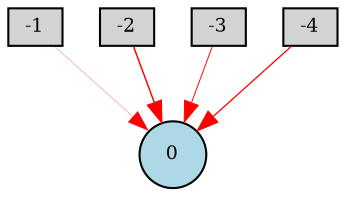 digraph {
	node [fontsize=9 height=0.2 shape=circle width=0.2]
	-1 [fillcolor=lightgray shape=box style=filled]
	-2 [fillcolor=lightgray shape=box style=filled]
	-3 [fillcolor=lightgray shape=box style=filled]
	-4 [fillcolor=lightgray shape=box style=filled]
	0 [fillcolor=lightblue style=filled]
	-2 -> 0 [color=red penwidth=0.6999925475252953 style=solid]
	-1 -> 0 [color=red penwidth=0.12817649826154873 style=solid]
	-3 -> 0 [color=red penwidth=0.45503918326022097 style=solid]
	-4 -> 0 [color=red penwidth=0.6136434408325224 style=solid]
}
